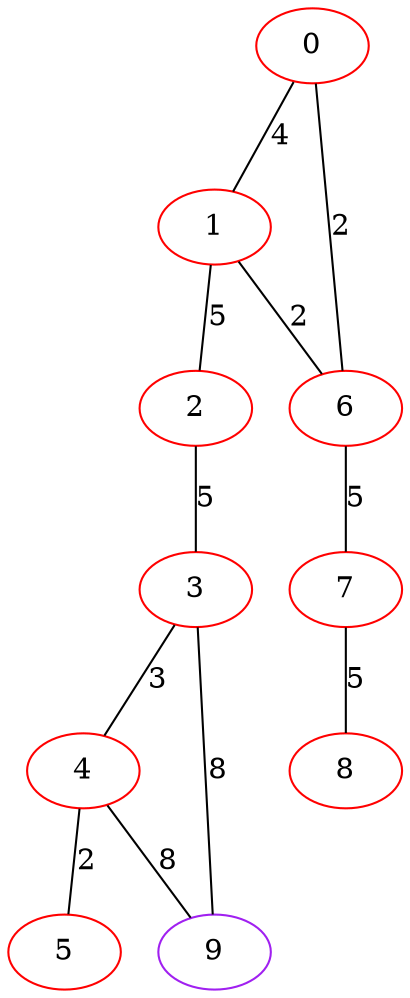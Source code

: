 graph "" {
0 [color=red, weight=1];
1 [color=red, weight=1];
2 [color=red, weight=1];
3 [color=red, weight=1];
4 [color=red, weight=1];
5 [color=red, weight=1];
6 [color=red, weight=1];
7 [color=red, weight=1];
8 [color=red, weight=1];
9 [color=purple, weight=4];
0 -- 1  [key=0, label=4];
0 -- 6  [key=0, label=2];
1 -- 2  [key=0, label=5];
1 -- 6  [key=0, label=2];
2 -- 3  [key=0, label=5];
3 -- 9  [key=0, label=8];
3 -- 4  [key=0, label=3];
4 -- 9  [key=0, label=8];
4 -- 5  [key=0, label=2];
6 -- 7  [key=0, label=5];
7 -- 8  [key=0, label=5];
}
